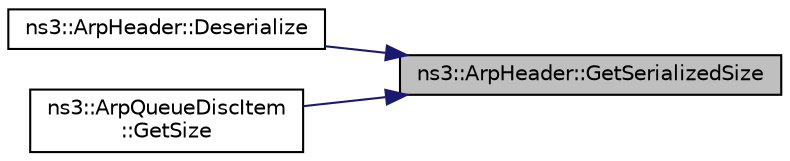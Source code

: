 digraph "ns3::ArpHeader::GetSerializedSize"
{
 // LATEX_PDF_SIZE
  edge [fontname="Helvetica",fontsize="10",labelfontname="Helvetica",labelfontsize="10"];
  node [fontname="Helvetica",fontsize="10",shape=record];
  rankdir="RL";
  Node1 [label="ns3::ArpHeader::GetSerializedSize",height=0.2,width=0.4,color="black", fillcolor="grey75", style="filled", fontcolor="black",tooltip=" "];
  Node1 -> Node2 [dir="back",color="midnightblue",fontsize="10",style="solid",fontname="Helvetica"];
  Node2 [label="ns3::ArpHeader::Deserialize",height=0.2,width=0.4,color="black", fillcolor="white", style="filled",URL="$classns3_1_1_arp_header.html#ac4ac02b6ff4125d41dfe52593f23718d",tooltip=" "];
  Node1 -> Node3 [dir="back",color="midnightblue",fontsize="10",style="solid",fontname="Helvetica"];
  Node3 [label="ns3::ArpQueueDiscItem\l::GetSize",height=0.2,width=0.4,color="black", fillcolor="white", style="filled",URL="$classns3_1_1_arp_queue_disc_item.html#ab8c3e4fb3346ad36922ce8064b743391",tooltip=" "];
}
